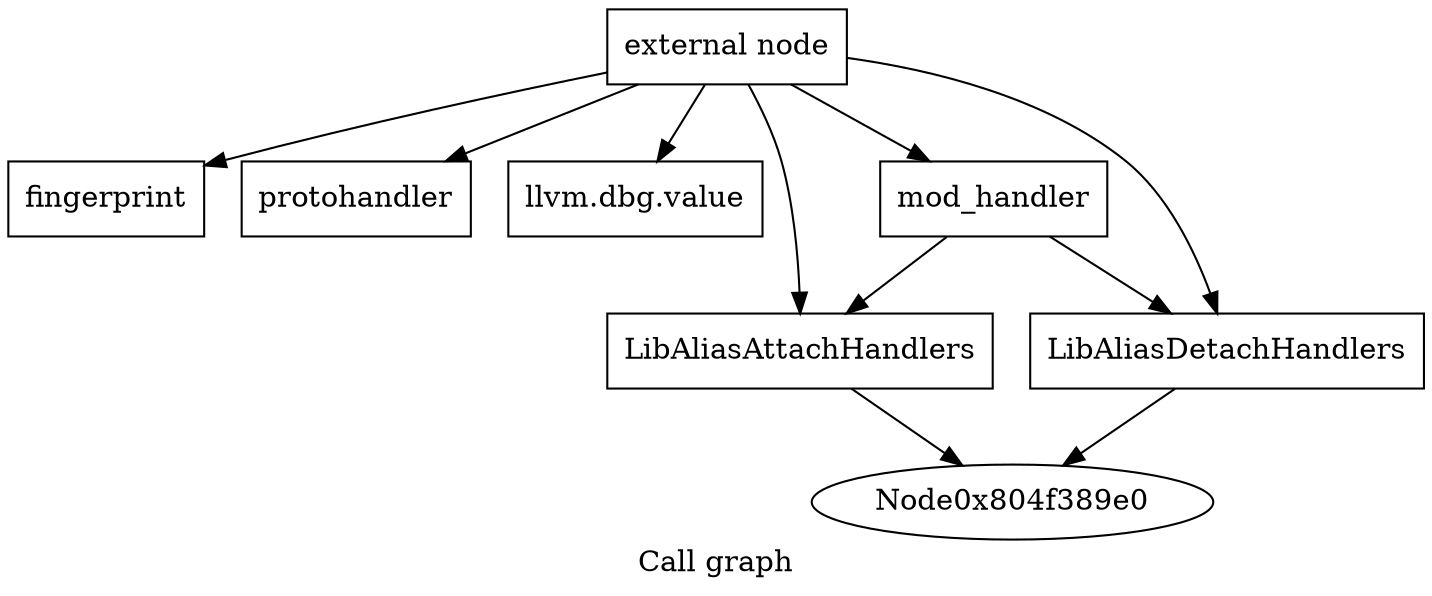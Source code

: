 digraph "Call graph" {
	label="Call graph";

	Node0x804f389b0 [shape=record,label="{external node}"];
	Node0x804f389b0 -> Node0x804f38a40;
	Node0x804f389b0 -> Node0x804f38aa0;
	Node0x804f389b0 -> Node0x804f38b00;
	Node0x804f389b0 -> Node0x804f38b60;
	Node0x804f389b0 -> Node0x804f38bc0;
	Node0x804f389b0 -> Node0x804f38c20;
	Node0x804f38a40 [shape=record,label="{fingerprint}"];
	Node0x804f38aa0 [shape=record,label="{protohandler}"];
	Node0x804f38b00 [shape=record,label="{llvm.dbg.value}"];
	Node0x804f38b60 [shape=record,label="{mod_handler}"];
	Node0x804f38b60 -> Node0x804f38bc0;
	Node0x804f38b60 -> Node0x804f38c20;
	Node0x804f38bc0 [shape=record,label="{LibAliasAttachHandlers}"];
	Node0x804f38bc0 -> Node0x804f389e0;
	Node0x804f38c20 [shape=record,label="{LibAliasDetachHandlers}"];
	Node0x804f38c20 -> Node0x804f389e0;
}
